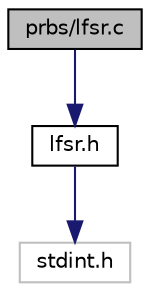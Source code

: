 digraph "prbs/lfsr.c"
{
 // INTERACTIVE_SVG=YES
 // LATEX_PDF_SIZE
  bgcolor="transparent";
  edge [fontname="Helvetica",fontsize="10",labelfontname="Helvetica",labelfontsize="10"];
  node [fontname="Helvetica",fontsize="10",shape=record];
  Node1 [label="prbs/lfsr.c",height=0.2,width=0.4,color="black", fillcolor="grey75", style="filled", fontcolor="black",tooltip="Implementation of the lfsr prbs generator."];
  Node1 -> Node2 [color="midnightblue",fontsize="10",style="solid",fontname="Helvetica"];
  Node2 [label="lfsr.h",height=0.2,width=0.4,color="black",URL="$lfsr_8h.html",tooltip="Interface and usage of the lfsr prbs generator."];
  Node2 -> Node3 [color="midnightblue",fontsize="10",style="solid",fontname="Helvetica"];
  Node3 [label="stdint.h",height=0.2,width=0.4,color="grey75",tooltip=" "];
}
